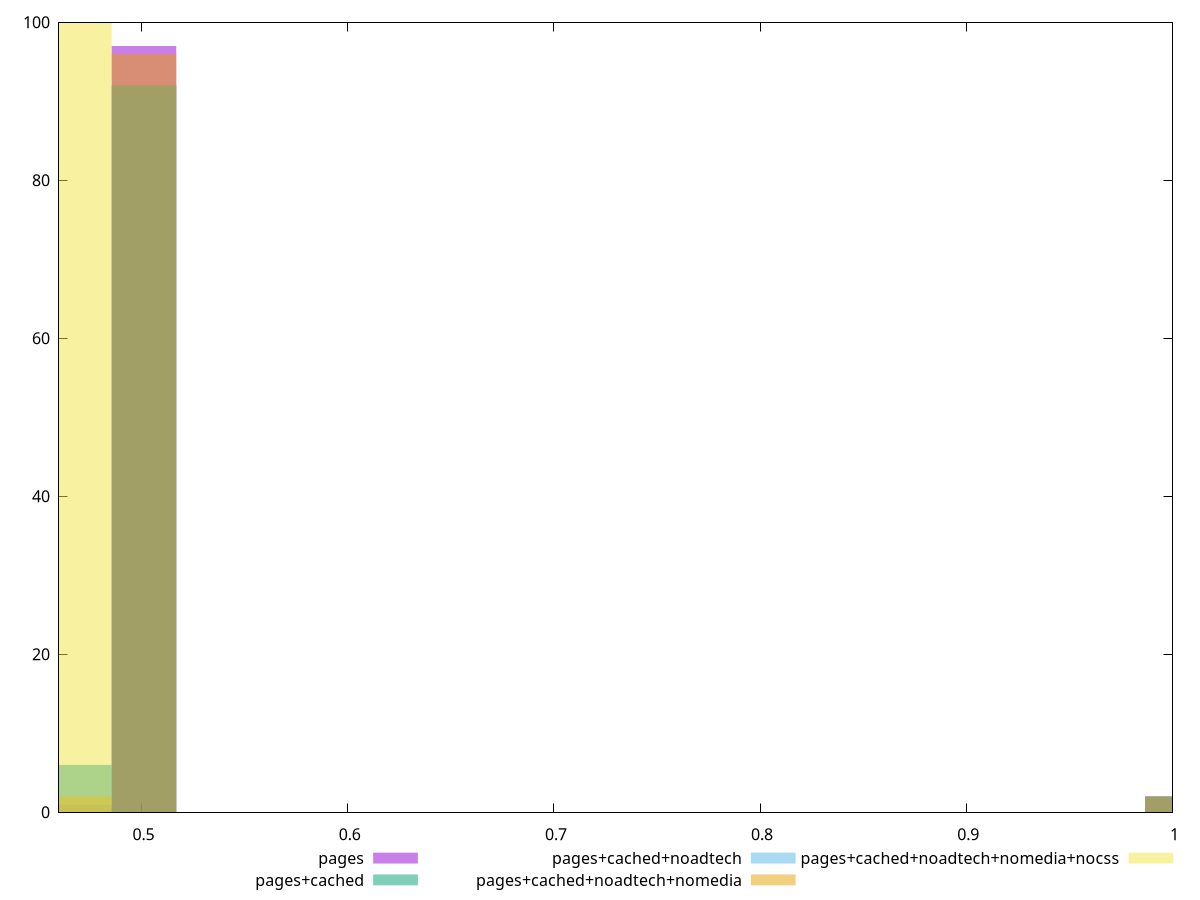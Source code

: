 reset

$pages <<EOF
1.002409096850723 2
0.5012045484253616 97
0.46987926414877645 1
EOF

$pagesCached <<EOF
1.002409096850723 2
0.5012045484253616 92
0.46987926414877645 6
EOF

$pagesCachedNoadtech <<EOF
1.002409096850723 2
0.5012045484253616 92
0.46987926414877645 6
EOF

$pagesCachedNoadtechNomedia <<EOF
1.002409096850723 2
0.5012045484253616 96
0.46987926414877645 2
EOF

$pagesCachedNoadtechNomediaNocss <<EOF
0.46987926414877645 100
EOF

set key outside below
set boxwidth 0.0313252842765851
set xrange [0.46:1]
set yrange [0:100]
set trange [0:100]
set style fill transparent solid 0.5 noborder
set terminal svg size 640, 530 enhanced background rgb 'white'
set output "report_00017_2021-02-10T15-08-03.406Z/uses-rel-preload/comparison/histogram/all_score.svg"

plot $pages title "pages" with boxes, \
     $pagesCached title "pages+cached" with boxes, \
     $pagesCachedNoadtech title "pages+cached+noadtech" with boxes, \
     $pagesCachedNoadtechNomedia title "pages+cached+noadtech+nomedia" with boxes, \
     $pagesCachedNoadtechNomediaNocss title "pages+cached+noadtech+nomedia+nocss" with boxes

reset
